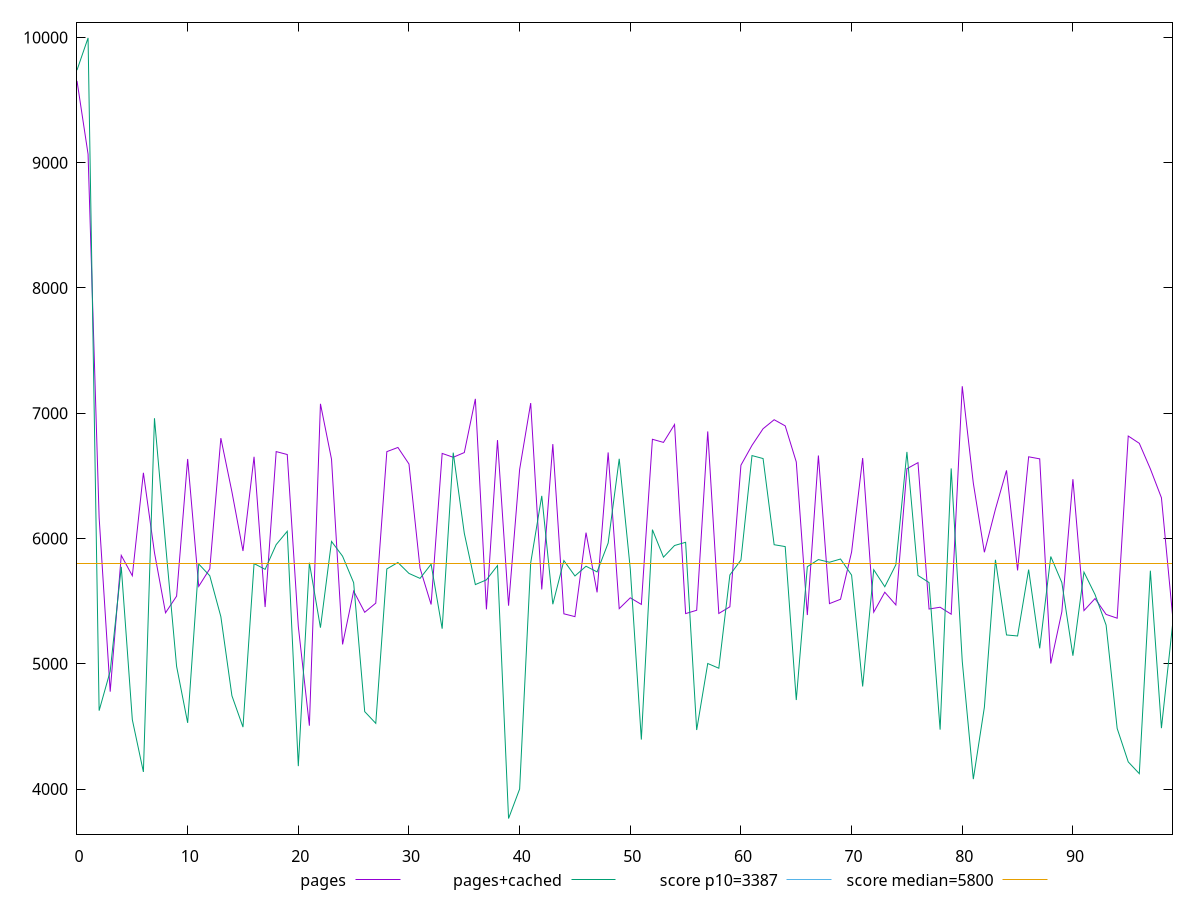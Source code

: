 reset

$pages <<EOF
0 9653.194856391516
1 9068.568642908635
2 6167.681281818612
3 4777.377586294221
4 5865.139047249487
5 5702.914405604528
6 6524.715758092797
7 5887.819485434506
8 5406.99558446764
9 5539.872567410637
10 6635.01117842465
11 5618.144658114279
12 5758.349636601728
13 6801.395686605337
14 6372.369779722987
15 5900.517361638409
16 6652.576397317757
17 5452.845016788264
18 6693.923086577553
19 6670.614049226477
20 5298.357791101135
21 4505.839351416596
22 7075.3468137715145
23 6632.945651044442
24 5154.612766046621
25 5580.320257411708
26 5411.121139783976
27 5484.165293307584
28 6693.55603823707
29 6726.990092200551
30 6594.934105575272
31 5763.149868460914
32 5473.340517371739
33 6679.328574679871
34 6648.609893437105
35 6686.220882407178
36 7114.941019675414
37 5434.358502057033
38 6785.686410622773
39 5463.655394036743
40 6551.470612025828
41 7081.287035875321
42 5593.693779868889
43 6753.8633404138045
44 5398.931672111477
45 5376.3655850411415
46 6046.892562882349
47 5570.07399377366
48 6687.214363753922
49 5440.1952962831765
50 5526.546781588642
51 5473.9945164469555
52 6792.132658522725
53 6767.385723231828
54 6910.074142844783
55 5400.717640765435
56 5427.186674977907
57 6854.770645305086
58 5401.700542424141
59 5455.037046346383
60 6585.380045038026
61 6743.768480926615
62 6876.447681432703
63 6948.320975072746
64 6899.272736887406
65 6611.513978105524
66 5389.094775870065
67 6662.623187624706
68 5480.32337166278
69 5514.968965876716
70 5892.034574916964
71 6642.620949213926
72 5412.185900567526
73 5571.260450034852
74 5469.996022284582
75 6557.225870633745
76 6605.732940122503
77 5437.206335867385
78 5451.507621235205
79 5395.787785468009
80 7215.680836724169
81 6442.098153292273
82 5890.213361938875
83 6234.547957447514
84 6543.9418370118965
85 5745.454594862212
86 6652.347399712367
87 6635.991819994392
88 5002.189874879263
89 5415.1907975105205
90 6473.869742087146
91 5424.682145827888
92 5520.761520080253
93 5394.1357441786795
94 5363.972984273206
95 6818.124167844748
96 6759.932199465783
97 6555.748075846286
98 6325.318334579199
99 5391.963233865848
EOF

$pagesCached <<EOF
0 9739.425437837945
1 9996.44489854556
2 4625.953391765033
3 4940.614468157711
4 5774.072739594423
5 4553.364081075205
6 4136.699356550676
7 6960.316153994994
8 5958.135069454092
9 4979.782055558828
10 4528.454156604962
11 5796.60722017286
12 5702.485339286805
13 5376.210267988698
14 4744.753795970682
15 4494.523003883773
16 5800.057138677044
17 5753.790596198491
18 5951.268866433633
19 6057.712895811651
20 4182.8377762383325
21 5806.879029718381
22 5288.357112336189
23 5976.856731570143
24 5858.802304160079
25 5647.408096677228
26 4618.042641475918
27 4524.473689377974
28 5757.132933402906
29 5808.486533244814
30 5721.304615576791
31 5681.736207396794
32 5794.975113477831
33 5280.050314518349
34 6685.47897972201
35 6042.016934510247
36 5632.277914460765
37 5670.020146907337
38 5783.921585761404
39 3764.706040252583
40 4000.2576753227104
41 5805.539040764972
42 6340.595235728154
43 5475.411355875095
44 5823.9307370434435
45 5701.043041883443
46 5778.807433878689
47 5733.403642042325
48 5963.841175266967
49 6636.28888916396
50 5756.852949204882
51 4394.832791427556
52 6070.756102588234
53 5851.271250168275
54 5944.208917509526
55 5969.791852556659
56 4471.390028247569
57 5002.18358112397
58 4964.496698840334
59 5709.142353691248
60 5828.1919477329
61 6662.103373030207
62 6638.409705641158
63 5950.519992151682
64 5935.680270229605
65 4710.5177154770245
66 5775.185633352488
67 5831.944982256127
68 5810.555413092935
69 5836.314513148551
70 5707.867484506258
71 4818.922006383895
72 5751.07420094913
73 5615.023004421437
74 5790.585608774819
75 6691.518736221211
76 5705.036083512086
77 5648.365644000236
78 4474.277337900953
79 6559.3258801640695
80 5020.329430799419
81 4079.2644968135155
82 4653.356567782569
83 5829.97162944737
84 5230.09156064046
85 5222.07621234868
86 5751.732532481243
87 5123.27171836894
88 5856.266254115414
89 5648.30956523339
90 5064.463229507599
91 5731.668946344953
92 5552.520115312067
93 5309.016948258386
94 4483.839021487564
95 4216.798160332637
96 4122.940246931773
97 5743.273931977889
98 4485.9732376713055
99 5306.925525483639
EOF

set key outside below
set xrange [0:99]
set yrange [3640.0712630867233:10121.07967571142]
set trange [3640.0712630867233:10121.07967571142]
set terminal svg size 640, 520 enhanced background rgb 'white'
set output "report_00019_2021-02-10T18-14-37.922Z//speed-index/comparison/line/0_vs_1.svg"

plot $pages title "pages" with line, \
     $pagesCached title "pages+cached" with line, \
     3387 title "score p10=3387", \
     5800 title "score median=5800"

reset
